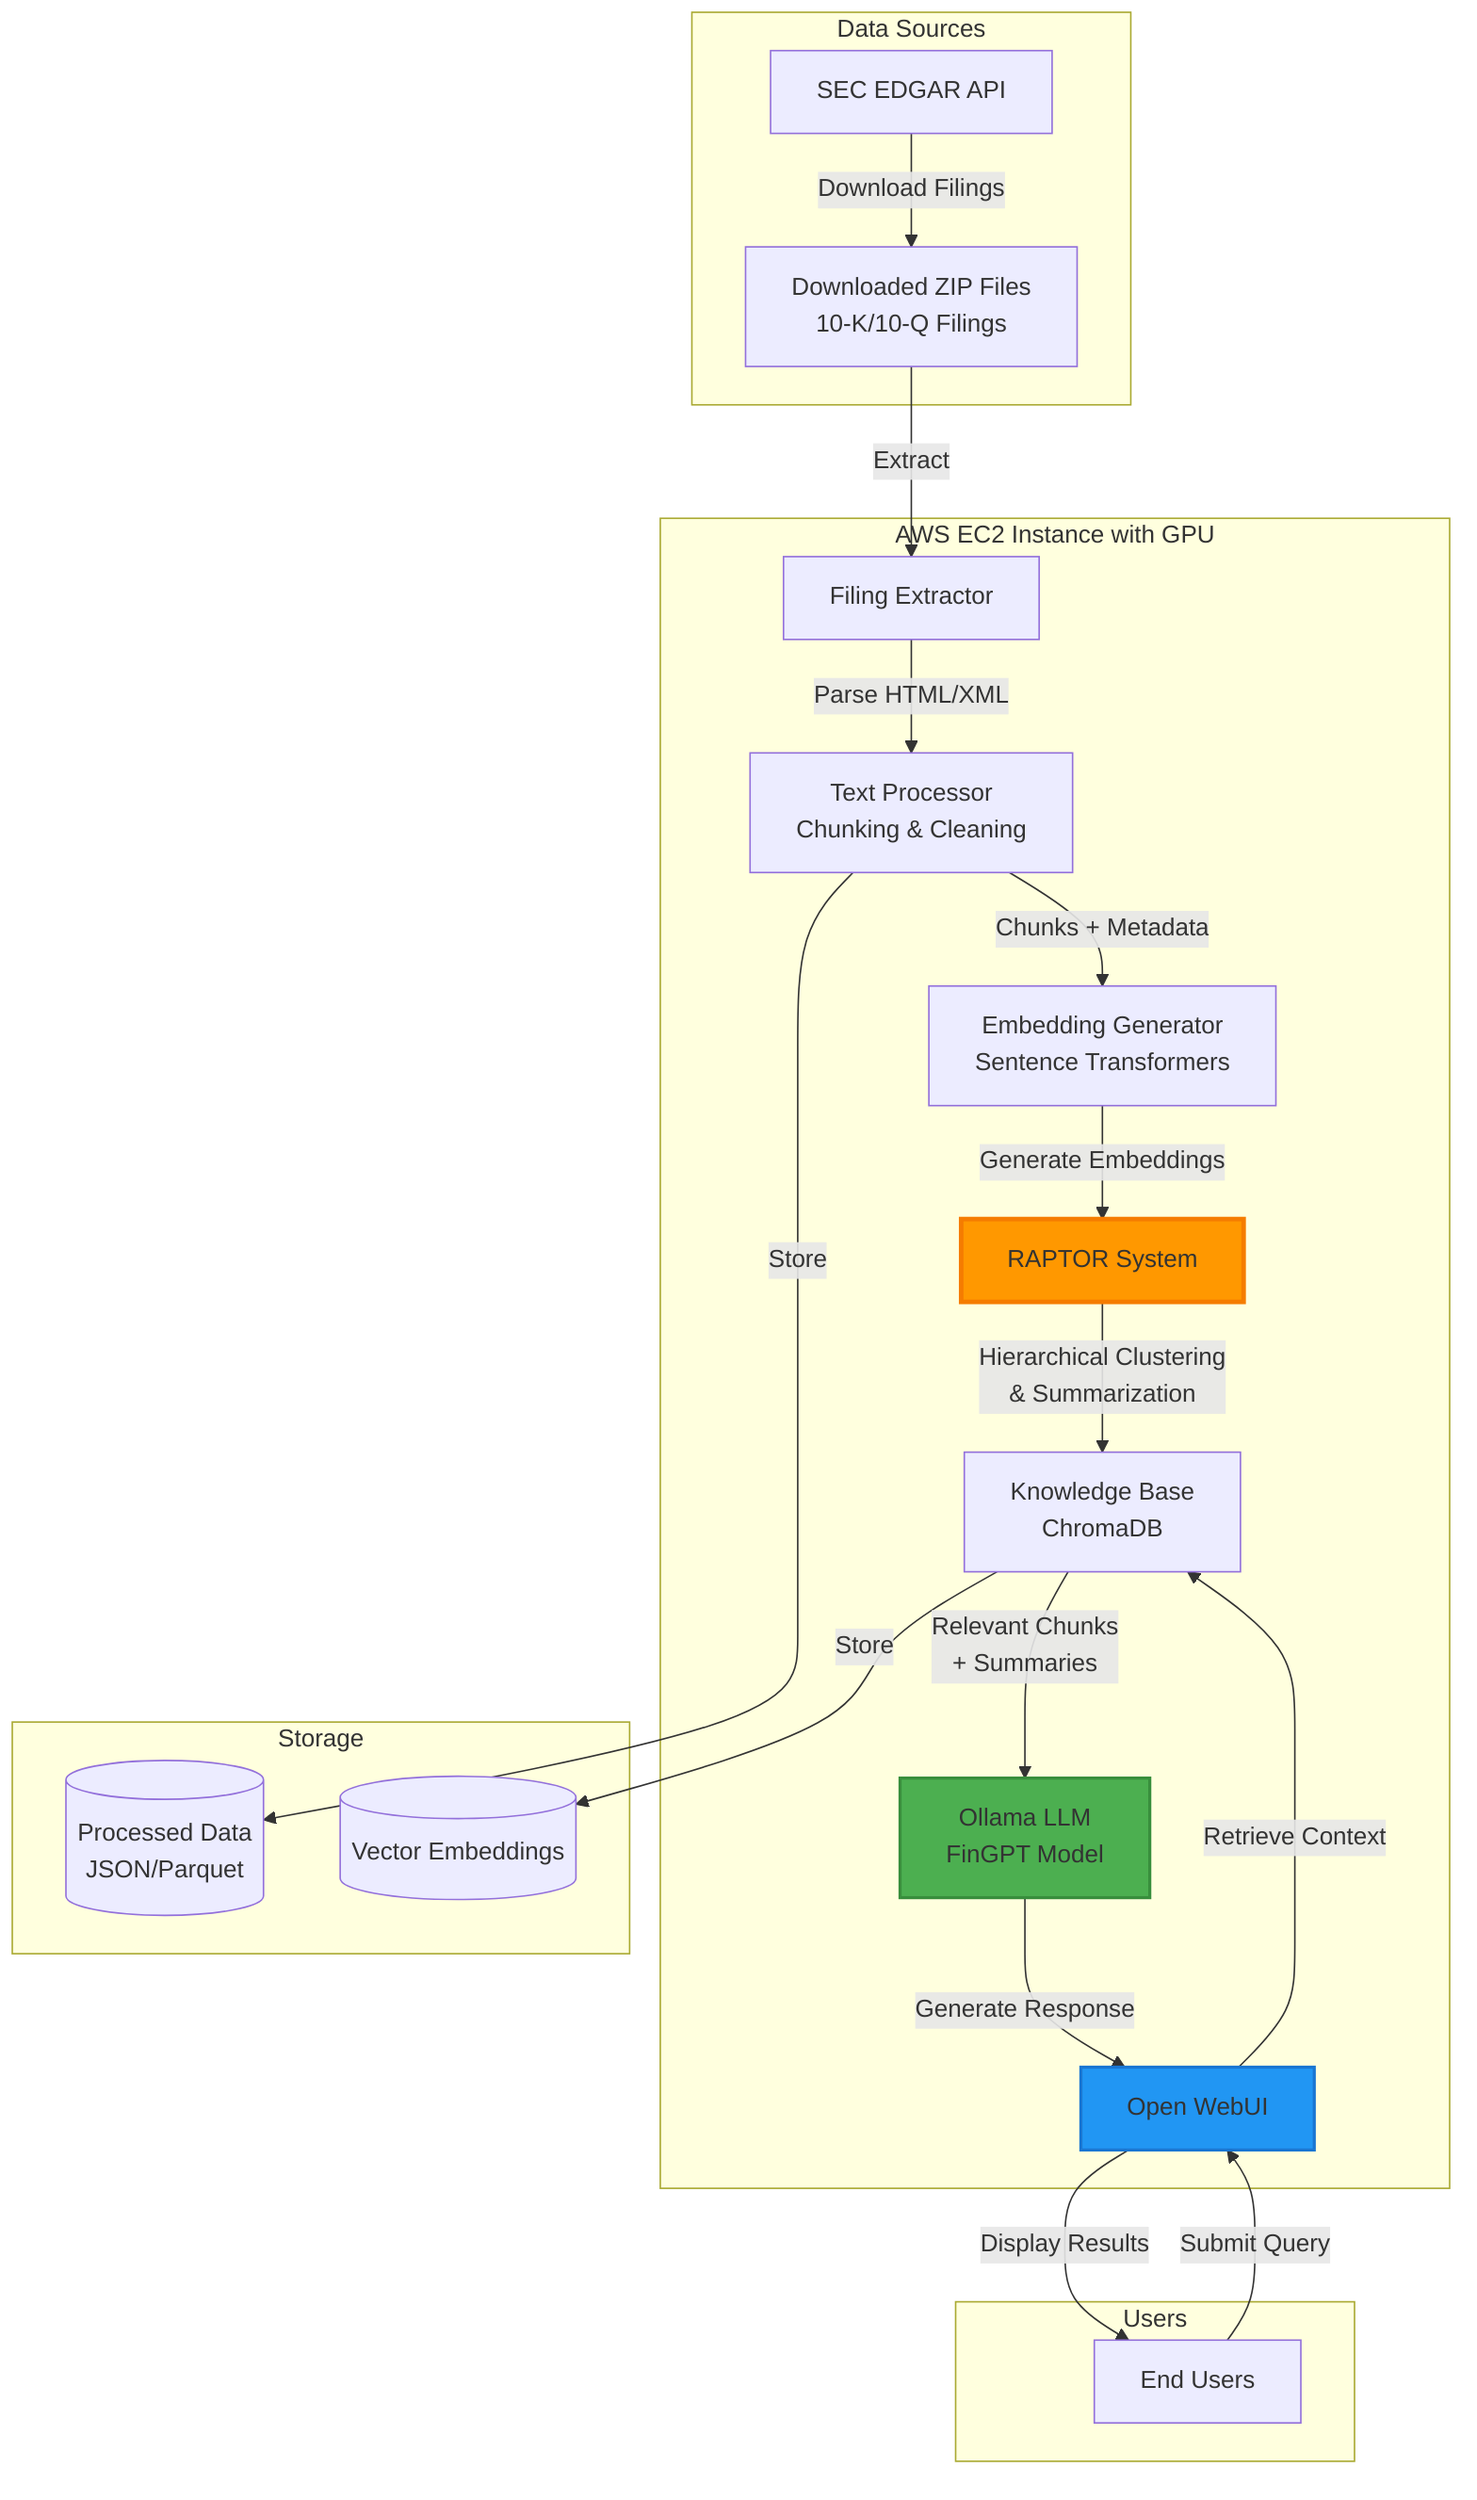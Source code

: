 graph TB
    subgraph "Data Sources"
        A[SEC EDGAR API]
        B[Downloaded ZIP Files<br/>10-K/10-Q Filings]
    end

    subgraph "AWS EC2 Instance with GPU"
        C[Filing Extractor]
        D[Text Processor<br/>Chunking & Cleaning]
        E[RAPTOR System]
        F[Embedding Generator<br/>Sentence Transformers]
        G[Knowledge Base<br/>ChromaDB]
        H[Ollama LLM<br/>FinGPT Model]
        I[Open WebUI]
    end

    subgraph "Storage"
        J[(Processed Data<br/>JSON/Parquet)]
        K[(Vector Embeddings)]
    end

    subgraph "Users"
        L[End Users]
    end

    A -->|Download Filings| B
    B -->|Extract| C
    C -->|Parse HTML/XML| D
    D -->|Chunks + Metadata| F
    F -->|Generate Embeddings| E
    E -->|Hierarchical Clustering<br/>& Summarization| G
    G -->|Store| K
    D -->|Store| J

    L -->|Submit Query| I
    I -->|Retrieve Context| G
    G -->|Relevant Chunks<br/>+ Summaries| H
    H -->|Generate Response| I
    I -->|Display Results| L

    style E fill:#ff9800,stroke:#f57c00,stroke-width:3px
    style H fill:#4caf50,stroke:#388e3c,stroke-width:2px
    style I fill:#2196f3,stroke:#1976d2,stroke-width:2px